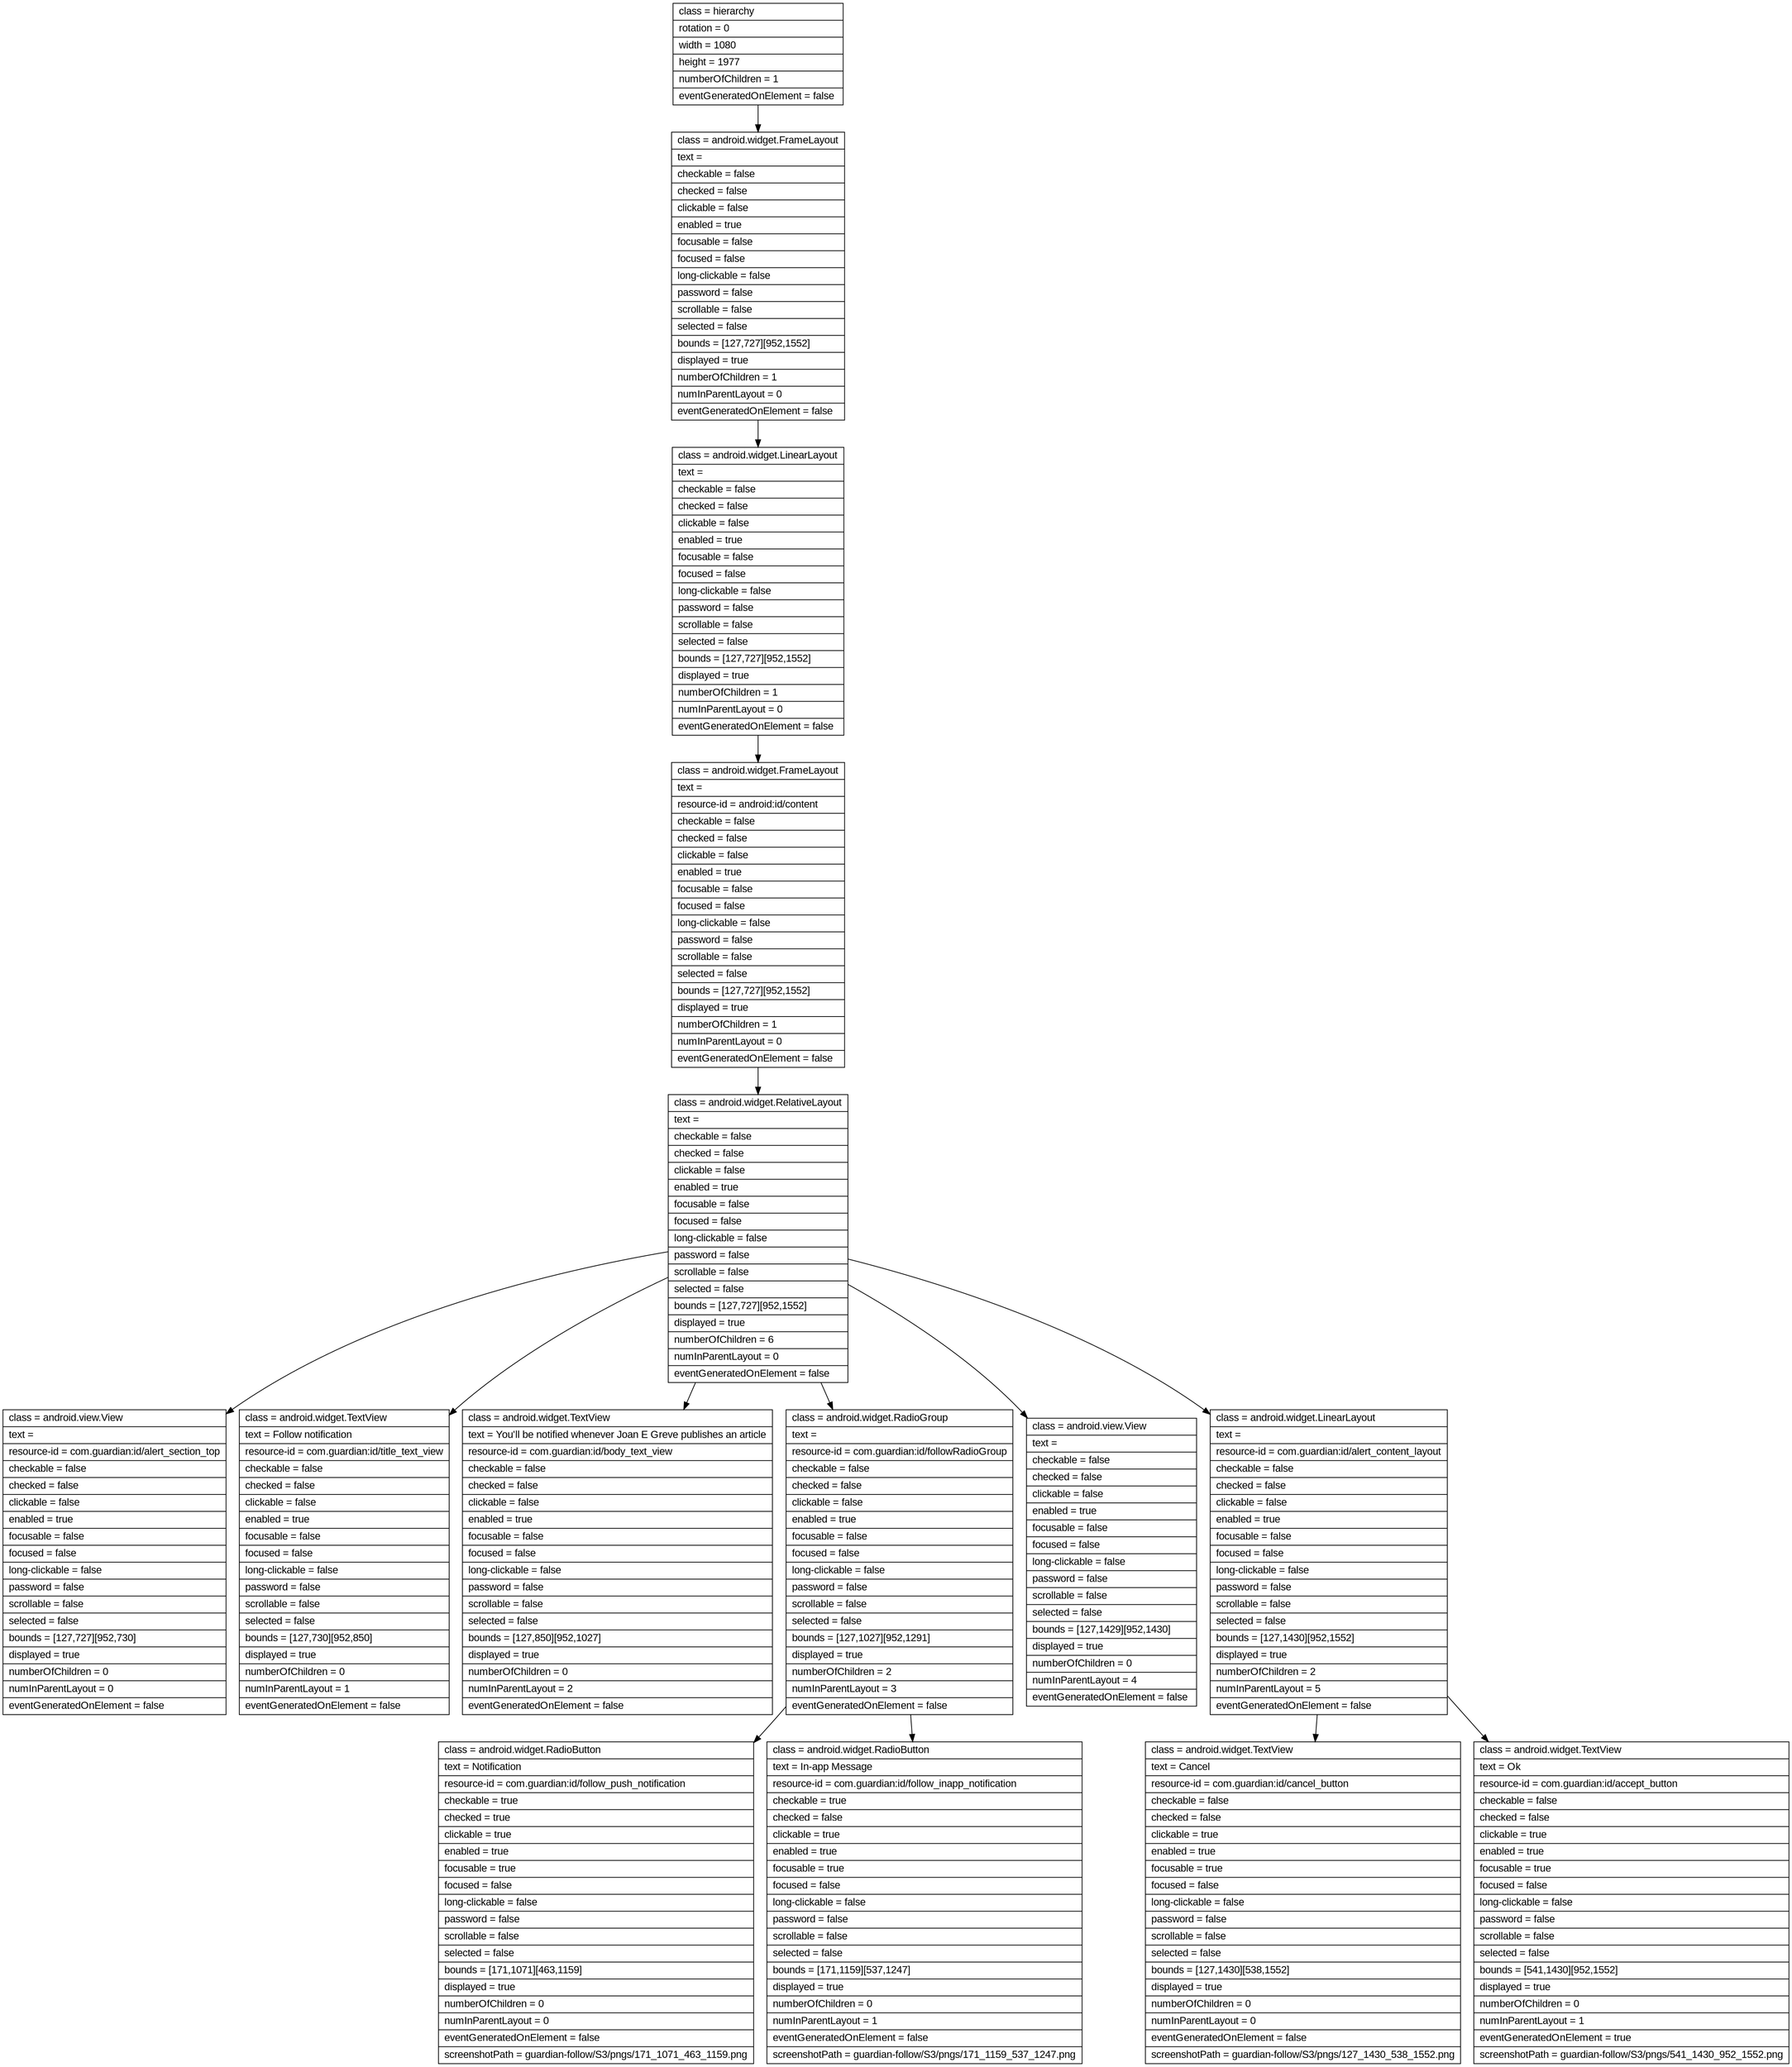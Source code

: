 digraph Layout {

	node [shape=record fontname=Arial];

	0	[label="{class = hierarchy\l|rotation = 0\l|width = 1080\l|height = 1977\l|numberOfChildren = 1\l|eventGeneratedOnElement = false \l}"]
	1	[label="{class = android.widget.FrameLayout\l|text = \l|checkable = false\l|checked = false\l|clickable = false\l|enabled = true\l|focusable = false\l|focused = false\l|long-clickable = false\l|password = false\l|scrollable = false\l|selected = false\l|bounds = [127,727][952,1552]\l|displayed = true\l|numberOfChildren = 1\l|numInParentLayout = 0\l|eventGeneratedOnElement = false \l}"]
	2	[label="{class = android.widget.LinearLayout\l|text = \l|checkable = false\l|checked = false\l|clickable = false\l|enabled = true\l|focusable = false\l|focused = false\l|long-clickable = false\l|password = false\l|scrollable = false\l|selected = false\l|bounds = [127,727][952,1552]\l|displayed = true\l|numberOfChildren = 1\l|numInParentLayout = 0\l|eventGeneratedOnElement = false \l}"]
	3	[label="{class = android.widget.FrameLayout\l|text = \l|resource-id = android:id/content\l|checkable = false\l|checked = false\l|clickable = false\l|enabled = true\l|focusable = false\l|focused = false\l|long-clickable = false\l|password = false\l|scrollable = false\l|selected = false\l|bounds = [127,727][952,1552]\l|displayed = true\l|numberOfChildren = 1\l|numInParentLayout = 0\l|eventGeneratedOnElement = false \l}"]
	4	[label="{class = android.widget.RelativeLayout\l|text = \l|checkable = false\l|checked = false\l|clickable = false\l|enabled = true\l|focusable = false\l|focused = false\l|long-clickable = false\l|password = false\l|scrollable = false\l|selected = false\l|bounds = [127,727][952,1552]\l|displayed = true\l|numberOfChildren = 6\l|numInParentLayout = 0\l|eventGeneratedOnElement = false \l}"]
	5	[label="{class = android.view.View\l|text = \l|resource-id = com.guardian:id/alert_section_top\l|checkable = false\l|checked = false\l|clickable = false\l|enabled = true\l|focusable = false\l|focused = false\l|long-clickable = false\l|password = false\l|scrollable = false\l|selected = false\l|bounds = [127,727][952,730]\l|displayed = true\l|numberOfChildren = 0\l|numInParentLayout = 0\l|eventGeneratedOnElement = false \l}"]
	6	[label="{class = android.widget.TextView\l|text = Follow notification\l|resource-id = com.guardian:id/title_text_view\l|checkable = false\l|checked = false\l|clickable = false\l|enabled = true\l|focusable = false\l|focused = false\l|long-clickable = false\l|password = false\l|scrollable = false\l|selected = false\l|bounds = [127,730][952,850]\l|displayed = true\l|numberOfChildren = 0\l|numInParentLayout = 1\l|eventGeneratedOnElement = false \l}"]
	7	[label="{class = android.widget.TextView\l|text = You'll be notified whenever Joan E Greve publishes an article\l|resource-id = com.guardian:id/body_text_view\l|checkable = false\l|checked = false\l|clickable = false\l|enabled = true\l|focusable = false\l|focused = false\l|long-clickable = false\l|password = false\l|scrollable = false\l|selected = false\l|bounds = [127,850][952,1027]\l|displayed = true\l|numberOfChildren = 0\l|numInParentLayout = 2\l|eventGeneratedOnElement = false \l}"]
	8	[label="{class = android.widget.RadioGroup\l|text = \l|resource-id = com.guardian:id/followRadioGroup\l|checkable = false\l|checked = false\l|clickable = false\l|enabled = true\l|focusable = false\l|focused = false\l|long-clickable = false\l|password = false\l|scrollable = false\l|selected = false\l|bounds = [127,1027][952,1291]\l|displayed = true\l|numberOfChildren = 2\l|numInParentLayout = 3\l|eventGeneratedOnElement = false \l}"]
	9	[label="{class = android.view.View\l|text = \l|checkable = false\l|checked = false\l|clickable = false\l|enabled = true\l|focusable = false\l|focused = false\l|long-clickable = false\l|password = false\l|scrollable = false\l|selected = false\l|bounds = [127,1429][952,1430]\l|displayed = true\l|numberOfChildren = 0\l|numInParentLayout = 4\l|eventGeneratedOnElement = false \l}"]
	10	[label="{class = android.widget.LinearLayout\l|text = \l|resource-id = com.guardian:id/alert_content_layout\l|checkable = false\l|checked = false\l|clickable = false\l|enabled = true\l|focusable = false\l|focused = false\l|long-clickable = false\l|password = false\l|scrollable = false\l|selected = false\l|bounds = [127,1430][952,1552]\l|displayed = true\l|numberOfChildren = 2\l|numInParentLayout = 5\l|eventGeneratedOnElement = false \l}"]
	11	[label="{class = android.widget.RadioButton\l|text = Notification\l|resource-id = com.guardian:id/follow_push_notification\l|checkable = true\l|checked = true\l|clickable = true\l|enabled = true\l|focusable = true\l|focused = false\l|long-clickable = false\l|password = false\l|scrollable = false\l|selected = false\l|bounds = [171,1071][463,1159]\l|displayed = true\l|numberOfChildren = 0\l|numInParentLayout = 0\l|eventGeneratedOnElement = false \l|screenshotPath = guardian-follow/S3/pngs/171_1071_463_1159.png\l}"]
	12	[label="{class = android.widget.RadioButton\l|text = In-app Message\l|resource-id = com.guardian:id/follow_inapp_notification\l|checkable = true\l|checked = false\l|clickable = true\l|enabled = true\l|focusable = true\l|focused = false\l|long-clickable = false\l|password = false\l|scrollable = false\l|selected = false\l|bounds = [171,1159][537,1247]\l|displayed = true\l|numberOfChildren = 0\l|numInParentLayout = 1\l|eventGeneratedOnElement = false \l|screenshotPath = guardian-follow/S3/pngs/171_1159_537_1247.png\l}"]
	13	[label="{class = android.widget.TextView\l|text = Cancel\l|resource-id = com.guardian:id/cancel_button\l|checkable = false\l|checked = false\l|clickable = true\l|enabled = true\l|focusable = true\l|focused = false\l|long-clickable = false\l|password = false\l|scrollable = false\l|selected = false\l|bounds = [127,1430][538,1552]\l|displayed = true\l|numberOfChildren = 0\l|numInParentLayout = 0\l|eventGeneratedOnElement = false \l|screenshotPath = guardian-follow/S3/pngs/127_1430_538_1552.png\l}"]
	14	[label="{class = android.widget.TextView\l|text = Ok\l|resource-id = com.guardian:id/accept_button\l|checkable = false\l|checked = false\l|clickable = true\l|enabled = true\l|focusable = true\l|focused = false\l|long-clickable = false\l|password = false\l|scrollable = false\l|selected = false\l|bounds = [541,1430][952,1552]\l|displayed = true\l|numberOfChildren = 0\l|numInParentLayout = 1\l|eventGeneratedOnElement = true \l|screenshotPath = guardian-follow/S3/pngs/541_1430_952_1552.png\l}"]


	0 -> 1
	1 -> 2
	2 -> 3
	3 -> 4
	4 -> 5
	4 -> 6
	4 -> 7
	4 -> 8
	4 -> 9
	4 -> 10
	8 -> 11
	8 -> 12
	10 -> 13
	10 -> 14


}